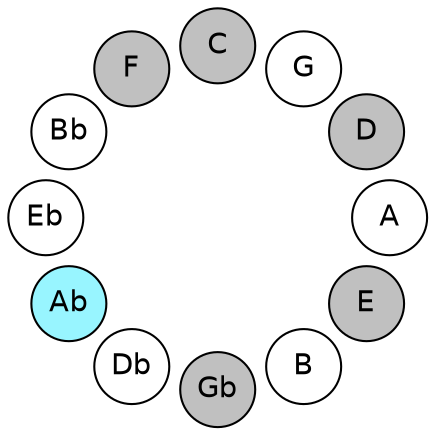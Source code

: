 
graph {

layout = circo;
mindist = .1

node [shape = circle, fontname = Helvetica, margin = 0, style = filled]
edge [style=invis]

subgraph 1 {
	E -- B -- Gb -- Db -- Ab -- Eb -- Bb -- F -- C -- G -- D -- A -- E
}

E [fillcolor = gray];
B [fillcolor = white];
Gb [fillcolor = gray];
Db [fillcolor = white];
Ab [fillcolor = cadetblue1];
Eb [fillcolor = white];
Bb [fillcolor = white];
F [fillcolor = gray];
C [fillcolor = gray];
G [fillcolor = white];
D [fillcolor = gray];
A [fillcolor = white];
}
